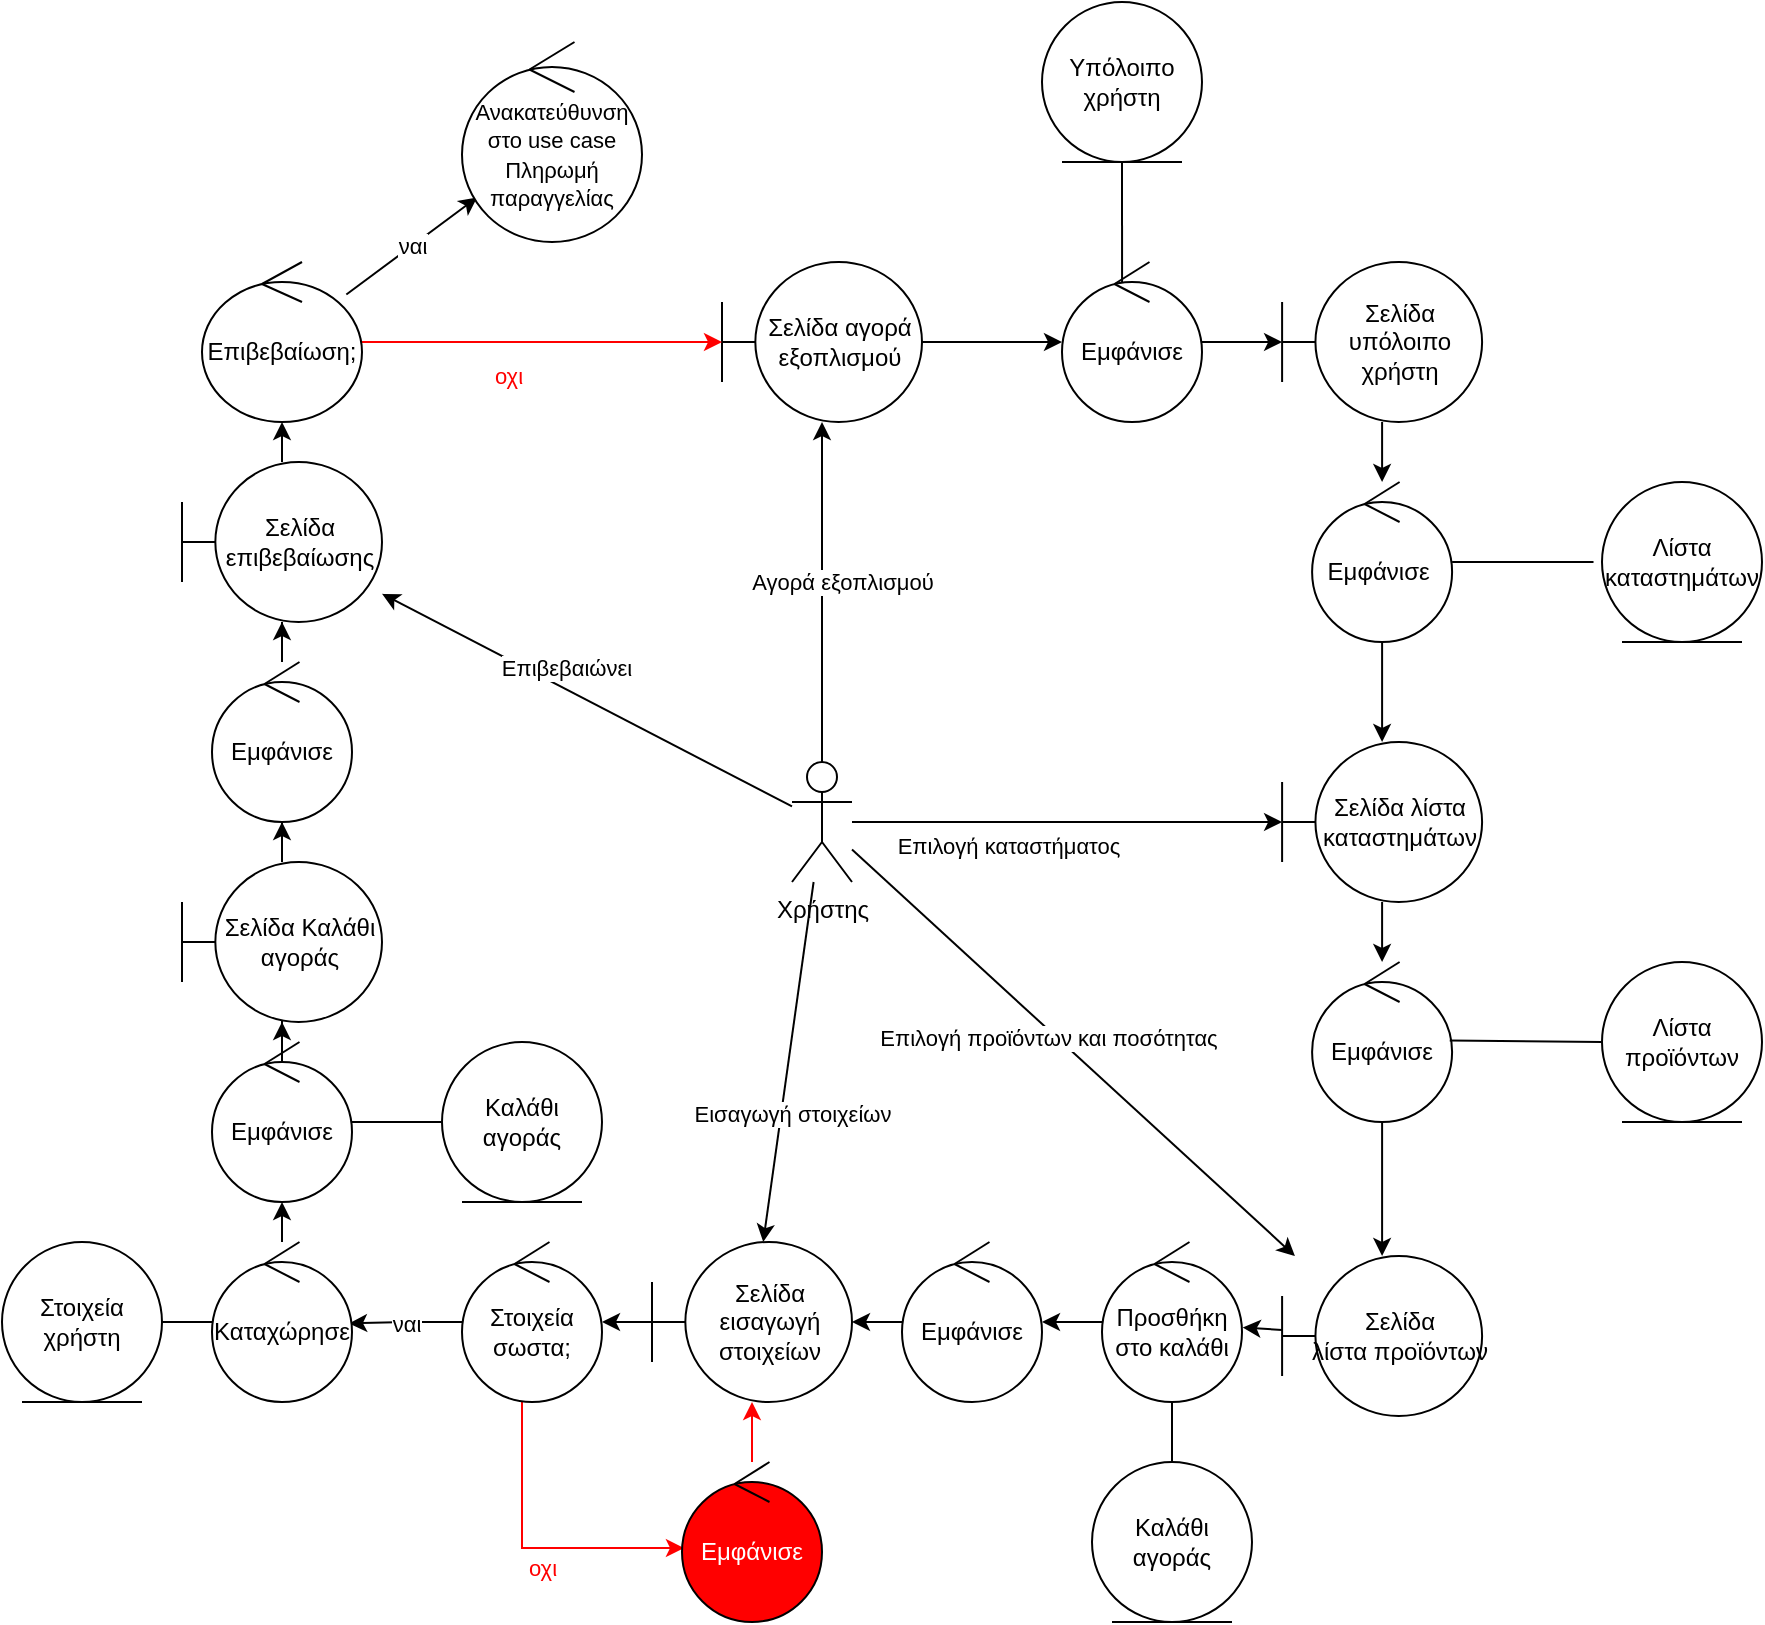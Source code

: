 <mxfile version="21.2.9" type="device">
  <diagram name="Σελίδα-1" id="FGW1QGgAFWrMdD9JjJ1D">
    <mxGraphModel dx="704" dy="753" grid="1" gridSize="10" guides="1" tooltips="1" connect="1" arrows="1" fold="1" page="1" pageScale="1" pageWidth="1169" pageHeight="1654" math="0" shadow="0">
      <root>
        <mxCell id="0" />
        <mxCell id="1" parent="0" />
        <mxCell id="D7mrrMedz6HR9OCFB-Vp-4" value="" style="rounded=0;orthogonalLoop=1;jettySize=auto;html=1;fillColor=#FF0000;strokeColor=#000000;fontColor=#000000;" parent="1" source="D7mrrMedz6HR9OCFB-Vp-1" target="D7mrrMedz6HR9OCFB-Vp-3" edge="1">
          <mxGeometry relative="1" as="geometry" />
        </mxCell>
        <mxCell id="D7mrrMedz6HR9OCFB-Vp-5" value="&lt;font&gt;Αγορά εξοπλισμού&lt;/font&gt;" style="edgeLabel;html=1;align=center;verticalAlign=middle;resizable=0;points=[];fontColor=#000000;" parent="D7mrrMedz6HR9OCFB-Vp-4" vertex="1" connectable="0">
          <mxGeometry x="0.172" y="-4" relative="1" as="geometry">
            <mxPoint x="6" y="9" as="offset" />
          </mxGeometry>
        </mxCell>
        <mxCell id="D7mrrMedz6HR9OCFB-Vp-19" value="" style="edgeStyle=none;rounded=0;orthogonalLoop=1;jettySize=auto;html=1;fontColor=#000000;strokeColor=#000000;" parent="1" source="D7mrrMedz6HR9OCFB-Vp-1" target="D7mrrMedz6HR9OCFB-Vp-17" edge="1">
          <mxGeometry relative="1" as="geometry" />
        </mxCell>
        <mxCell id="D7mrrMedz6HR9OCFB-Vp-20" value="Επιλογή καταστήματος" style="edgeLabel;html=1;align=center;verticalAlign=middle;resizable=0;points=[];fontColor=#000000;" parent="D7mrrMedz6HR9OCFB-Vp-19" vertex="1" connectable="0">
          <mxGeometry x="-0.275" y="-2" relative="1" as="geometry">
            <mxPoint y="10" as="offset" />
          </mxGeometry>
        </mxCell>
        <mxCell id="D7mrrMedz6HR9OCFB-Vp-25" value="" style="edgeStyle=none;rounded=0;orthogonalLoop=1;jettySize=auto;html=1;fontColor=#000000;strokeColor=#000000;" parent="1" source="D7mrrMedz6HR9OCFB-Vp-1" target="D7mrrMedz6HR9OCFB-Vp-23" edge="1">
          <mxGeometry relative="1" as="geometry" />
        </mxCell>
        <mxCell id="D7mrrMedz6HR9OCFB-Vp-26" value="Επιλογή προϊόντων και ποσότητας" style="edgeLabel;html=1;align=center;verticalAlign=middle;resizable=0;points=[];fontColor=#000000;" parent="D7mrrMedz6HR9OCFB-Vp-25" vertex="1" connectable="0">
          <mxGeometry x="-0.101" y="-3" relative="1" as="geometry">
            <mxPoint as="offset" />
          </mxGeometry>
        </mxCell>
        <mxCell id="D7mrrMedz6HR9OCFB-Vp-30" value="" style="edgeStyle=none;rounded=0;orthogonalLoop=1;jettySize=auto;html=1;fontColor=#000000;strokeColor=#000000;" parent="1" source="D7mrrMedz6HR9OCFB-Vp-1" target="D7mrrMedz6HR9OCFB-Vp-29" edge="1">
          <mxGeometry relative="1" as="geometry" />
        </mxCell>
        <mxCell id="D7mrrMedz6HR9OCFB-Vp-32" value="Εισαγωγή στοιχείων" style="edgeLabel;html=1;align=center;verticalAlign=middle;resizable=0;points=[];fontColor=#000000;" parent="D7mrrMedz6HR9OCFB-Vp-30" vertex="1" connectable="0">
          <mxGeometry x="-0.124" y="-2" relative="1" as="geometry">
            <mxPoint x="2" y="37" as="offset" />
          </mxGeometry>
        </mxCell>
        <mxCell id="D7mrrMedz6HR9OCFB-Vp-45" value="" style="edgeStyle=none;rounded=0;orthogonalLoop=1;jettySize=auto;html=1;fontColor=#000000;strokeColor=#000000;" parent="1" source="D7mrrMedz6HR9OCFB-Vp-1" target="D7mrrMedz6HR9OCFB-Vp-39" edge="1">
          <mxGeometry relative="1" as="geometry" />
        </mxCell>
        <mxCell id="D7mrrMedz6HR9OCFB-Vp-46" value="Επιβεβαιώνει" style="edgeLabel;html=1;align=center;verticalAlign=middle;resizable=0;points=[];fontColor=#000000;" parent="D7mrrMedz6HR9OCFB-Vp-45" vertex="1" connectable="0">
          <mxGeometry x="0.397" y="-3" relative="1" as="geometry">
            <mxPoint x="29" y="8" as="offset" />
          </mxGeometry>
        </mxCell>
        <mxCell id="D7mrrMedz6HR9OCFB-Vp-1" value="Χρήστης" style="shape=umlActor;verticalLabelPosition=bottom;verticalAlign=top;html=1;outlineConnect=0;fontColor=#000000;" parent="1" vertex="1">
          <mxGeometry x="395" y="500" width="30" height="60" as="geometry" />
        </mxCell>
        <mxCell id="D7mrrMedz6HR9OCFB-Vp-7" value="" style="rounded=0;orthogonalLoop=1;jettySize=auto;html=1;strokeColor=#000000;fontColor=#000000;" parent="1" source="D7mrrMedz6HR9OCFB-Vp-3" target="D7mrrMedz6HR9OCFB-Vp-6" edge="1">
          <mxGeometry relative="1" as="geometry" />
        </mxCell>
        <mxCell id="D7mrrMedz6HR9OCFB-Vp-3" value="&lt;font&gt;Σελίδα αγορά εξοπλισμού&lt;/font&gt;" style="shape=umlBoundary;whiteSpace=wrap;html=1;strokeColor=#000000;fontColor=#000000;" parent="1" vertex="1">
          <mxGeometry x="360" y="250" width="100" height="80" as="geometry" />
        </mxCell>
        <mxCell id="D7mrrMedz6HR9OCFB-Vp-14" value="" style="edgeStyle=none;rounded=0;orthogonalLoop=1;jettySize=auto;html=1;strokeColor=#000000;fontColor=#000000;" parent="1" source="D7mrrMedz6HR9OCFB-Vp-6" target="D7mrrMedz6HR9OCFB-Vp-10" edge="1">
          <mxGeometry relative="1" as="geometry" />
        </mxCell>
        <mxCell id="D7mrrMedz6HR9OCFB-Vp-6" value="&lt;font&gt;Εμφάνισε&lt;/font&gt;" style="ellipse;shape=umlControl;whiteSpace=wrap;html=1;strokeColor=#000000;fontColor=#000000;" parent="1" vertex="1">
          <mxGeometry x="530" y="250" width="70" height="80" as="geometry" />
        </mxCell>
        <mxCell id="D7mrrMedz6HR9OCFB-Vp-16" value="" style="edgeStyle=none;rounded=0;orthogonalLoop=1;jettySize=auto;html=1;strokeColor=#000000;fontColor=#000000;" parent="1" source="D7mrrMedz6HR9OCFB-Vp-10" target="D7mrrMedz6HR9OCFB-Vp-15" edge="1">
          <mxGeometry relative="1" as="geometry" />
        </mxCell>
        <mxCell id="D7mrrMedz6HR9OCFB-Vp-10" value="&lt;font&gt;Σελίδα υπόλοιπο χρήστη&lt;/font&gt;" style="shape=umlBoundary;whiteSpace=wrap;html=1;strokeColor=#000000;fontColor=#000000;" parent="1" vertex="1">
          <mxGeometry x="640.05" y="250" width="100" height="80" as="geometry" />
        </mxCell>
        <mxCell id="D7mrrMedz6HR9OCFB-Vp-18" value="" style="edgeStyle=none;rounded=0;orthogonalLoop=1;jettySize=auto;html=1;strokeColor=#000000;fontColor=#000000;" parent="1" source="D7mrrMedz6HR9OCFB-Vp-15" target="D7mrrMedz6HR9OCFB-Vp-17" edge="1">
          <mxGeometry relative="1" as="geometry" />
        </mxCell>
        <mxCell id="D7mrrMedz6HR9OCFB-Vp-15" value="&lt;font&gt;Εμφάνισε&amp;nbsp;&lt;/font&gt;" style="ellipse;shape=umlControl;whiteSpace=wrap;html=1;strokeColor=#000000;fontColor=#000000;" parent="1" vertex="1">
          <mxGeometry x="655.05" y="360" width="70" height="80" as="geometry" />
        </mxCell>
        <mxCell id="D7mrrMedz6HR9OCFB-Vp-22" value="" style="edgeStyle=none;rounded=0;orthogonalLoop=1;jettySize=auto;html=1;exitX=0.5;exitY=1;exitDx=0;exitDy=0;exitPerimeter=0;strokeColor=#000000;fontColor=#000000;" parent="1" source="D7mrrMedz6HR9OCFB-Vp-17" target="D7mrrMedz6HR9OCFB-Vp-21" edge="1">
          <mxGeometry relative="1" as="geometry" />
        </mxCell>
        <mxCell id="D7mrrMedz6HR9OCFB-Vp-17" value="&lt;font&gt;Σελίδα λίστα καταστημάτων&lt;/font&gt;" style="shape=umlBoundary;whiteSpace=wrap;html=1;strokeColor=#000000;fontColor=#000000;" parent="1" vertex="1">
          <mxGeometry x="640.05" y="490" width="100" height="80" as="geometry" />
        </mxCell>
        <mxCell id="D7mrrMedz6HR9OCFB-Vp-24" value="" style="edgeStyle=none;rounded=0;orthogonalLoop=1;jettySize=auto;html=1;strokeColor=#000000;fontColor=#000000;" parent="1" source="D7mrrMedz6HR9OCFB-Vp-21" target="D7mrrMedz6HR9OCFB-Vp-23" edge="1">
          <mxGeometry relative="1" as="geometry" />
        </mxCell>
        <mxCell id="D7mrrMedz6HR9OCFB-Vp-21" value="Εμφάνισε" style="ellipse;shape=umlControl;whiteSpace=wrap;html=1;strokeColor=#000000;fontColor=#000000;" parent="1" vertex="1">
          <mxGeometry x="655.05" y="600" width="70" height="80" as="geometry" />
        </mxCell>
        <mxCell id="D7mrrMedz6HR9OCFB-Vp-28" value="" style="edgeStyle=none;rounded=0;orthogonalLoop=1;jettySize=auto;html=1;strokeColor=#000000;entryX=1.005;entryY=0.535;entryDx=0;entryDy=0;entryPerimeter=0;fontColor=#000000;" parent="1" source="D7mrrMedz6HR9OCFB-Vp-23" target="clKJnoHxOzagXjwGChe--2" edge="1">
          <mxGeometry relative="1" as="geometry">
            <mxPoint x="619.996" y="782.219" as="targetPoint" />
          </mxGeometry>
        </mxCell>
        <mxCell id="D7mrrMedz6HR9OCFB-Vp-23" value="&lt;font&gt;Σελίδα λίστα&amp;nbsp;προϊόντων&lt;/font&gt;" style="shape=umlBoundary;whiteSpace=wrap;html=1;strokeColor=#000000;fontColor=#000000;" parent="1" vertex="1">
          <mxGeometry x="640.05" y="747" width="100" height="80" as="geometry" />
        </mxCell>
        <mxCell id="D7mrrMedz6HR9OCFB-Vp-31" value="" style="edgeStyle=none;rounded=0;orthogonalLoop=1;jettySize=auto;html=1;strokeColor=#000000;fontColor=#000000;" parent="1" source="D7mrrMedz6HR9OCFB-Vp-27" target="D7mrrMedz6HR9OCFB-Vp-29" edge="1">
          <mxGeometry relative="1" as="geometry">
            <mxPoint x="460" y="780" as="targetPoint" />
            <Array as="points">
              <mxPoint x="470" y="780" />
            </Array>
          </mxGeometry>
        </mxCell>
        <mxCell id="D7mrrMedz6HR9OCFB-Vp-27" value="&lt;font&gt;Εμφάνισε&lt;/font&gt;" style="ellipse;shape=umlControl;whiteSpace=wrap;html=1;strokeColor=#000000;fontColor=#000000;" parent="1" vertex="1">
          <mxGeometry x="450" y="740" width="70" height="80" as="geometry" />
        </mxCell>
        <mxCell id="D7mrrMedz6HR9OCFB-Vp-34" value="" style="edgeStyle=none;rounded=0;orthogonalLoop=1;jettySize=auto;html=1;strokeColor=#000000;fontColor=#000000;" parent="1" source="D7mrrMedz6HR9OCFB-Vp-29" target="D7mrrMedz6HR9OCFB-Vp-33" edge="1">
          <mxGeometry relative="1" as="geometry" />
        </mxCell>
        <mxCell id="D7mrrMedz6HR9OCFB-Vp-29" value="&lt;font&gt;Σελίδα εισαγωγή στοιχείων&lt;/font&gt;" style="shape=umlBoundary;whiteSpace=wrap;html=1;strokeColor=#000000;fontColor=#000000;" parent="1" vertex="1">
          <mxGeometry x="325" y="740" width="100" height="80" as="geometry" />
        </mxCell>
        <mxCell id="D7mrrMedz6HR9OCFB-Vp-35" style="edgeStyle=orthogonalEdgeStyle;rounded=0;orthogonalLoop=1;jettySize=auto;html=1;fontColor=#000000;strokeColor=#FF0000;entryX=0.014;entryY=0.538;entryDx=0;entryDy=0;entryPerimeter=0;" parent="1" source="D7mrrMedz6HR9OCFB-Vp-33" target="XzfS8yWN5sf7uurUM_Dd-1" edge="1">
          <mxGeometry relative="1" as="geometry">
            <Array as="points">
              <mxPoint x="260" y="893" />
            </Array>
            <mxPoint x="320" y="890" as="targetPoint" />
          </mxGeometry>
        </mxCell>
        <mxCell id="D7mrrMedz6HR9OCFB-Vp-36" value="οχι" style="edgeLabel;html=1;align=center;verticalAlign=middle;resizable=0;points=[];fontColor=#FF0000;" parent="D7mrrMedz6HR9OCFB-Vp-35" vertex="1" connectable="0">
          <mxGeometry x="0.082" y="-1" relative="1" as="geometry">
            <mxPoint y="9" as="offset" />
          </mxGeometry>
        </mxCell>
        <mxCell id="D7mrrMedz6HR9OCFB-Vp-38" value="&lt;font&gt;ναι&lt;/font&gt;" style="edgeStyle=orthogonalEdgeStyle;rounded=0;orthogonalLoop=1;jettySize=auto;html=1;strokeColor=#000000;entryX=0.979;entryY=0.509;entryDx=0;entryDy=0;entryPerimeter=0;fontColor=#000000;" parent="1" source="D7mrrMedz6HR9OCFB-Vp-33" target="7Z9PGxr5iKdYBE7yg34v-6" edge="1">
          <mxGeometry relative="1" as="geometry">
            <mxPoint x="210" y="750" as="targetPoint" />
          </mxGeometry>
        </mxCell>
        <mxCell id="D7mrrMedz6HR9OCFB-Vp-33" value="&lt;font&gt;Στοιχεία σωστα;&lt;/font&gt;" style="ellipse;shape=umlControl;whiteSpace=wrap;html=1;strokeColor=#000000;fontColor=#000000;" parent="1" vertex="1">
          <mxGeometry x="230" y="740" width="70" height="80" as="geometry" />
        </mxCell>
        <mxCell id="7Z9PGxr5iKdYBE7yg34v-5" value="" style="edgeStyle=orthogonalEdgeStyle;rounded=0;orthogonalLoop=1;jettySize=auto;html=1;fontColor=#000000;strokeColor=#000000;" parent="1" source="D7mrrMedz6HR9OCFB-Vp-37" target="clKJnoHxOzagXjwGChe--5" edge="1">
          <mxGeometry relative="1" as="geometry" />
        </mxCell>
        <mxCell id="D7mrrMedz6HR9OCFB-Vp-37" value="&lt;font&gt;Εμφάνισε&lt;/font&gt;" style="ellipse;shape=umlControl;whiteSpace=wrap;html=1;strokeColor=#000000;fontColor=#000000;" parent="1" vertex="1">
          <mxGeometry x="105" y="640" width="70" height="80" as="geometry" />
        </mxCell>
        <mxCell id="D7mrrMedz6HR9OCFB-Vp-42" value="" style="rounded=0;orthogonalLoop=1;jettySize=auto;html=1;strokeColor=#000000;fontColor=#000000;" parent="1" source="D7mrrMedz6HR9OCFB-Vp-39" target="D7mrrMedz6HR9OCFB-Vp-41" edge="1">
          <mxGeometry relative="1" as="geometry" />
        </mxCell>
        <mxCell id="D7mrrMedz6HR9OCFB-Vp-39" value="&lt;font&gt;Σελίδα επιβεβαίωσης&lt;/font&gt;" style="shape=umlBoundary;whiteSpace=wrap;html=1;strokeColor=#000000;fontColor=#000000;" parent="1" vertex="1">
          <mxGeometry x="90" y="350" width="100" height="80" as="geometry" />
        </mxCell>
        <mxCell id="D7mrrMedz6HR9OCFB-Vp-43" value="" style="edgeStyle=none;rounded=0;orthogonalLoop=1;jettySize=auto;html=1;fontColor=#000000;strokeColor=#FF0000;" parent="1" source="D7mrrMedz6HR9OCFB-Vp-41" target="D7mrrMedz6HR9OCFB-Vp-3" edge="1">
          <mxGeometry relative="1" as="geometry" />
        </mxCell>
        <mxCell id="D7mrrMedz6HR9OCFB-Vp-44" value="οχι" style="edgeLabel;html=1;align=center;verticalAlign=middle;resizable=0;points=[];fontColor=#FF0000;" parent="D7mrrMedz6HR9OCFB-Vp-43" vertex="1" connectable="0">
          <mxGeometry x="-0.208" relative="1" as="geometry">
            <mxPoint x="1" y="17" as="offset" />
          </mxGeometry>
        </mxCell>
        <mxCell id="D7mrrMedz6HR9OCFB-Vp-48" value="" style="edgeStyle=none;rounded=0;orthogonalLoop=1;jettySize=auto;html=1;fontColor=#000000;" parent="1" edge="1">
          <mxGeometry relative="1" as="geometry">
            <mxPoint x="148.002" y="320.07" as="sourcePoint" />
            <mxPoint x="148.889" y="320.0" as="targetPoint" />
          </mxGeometry>
        </mxCell>
        <mxCell id="clKJnoHxOzagXjwGChe--10" value="ναι" style="rounded=0;orthogonalLoop=1;jettySize=auto;html=1;strokeColor=#000000;fontColor=#000000;fillColor=#FF0000;" parent="1" source="D7mrrMedz6HR9OCFB-Vp-41" target="clKJnoHxOzagXjwGChe--9" edge="1">
          <mxGeometry relative="1" as="geometry" />
        </mxCell>
        <mxCell id="D7mrrMedz6HR9OCFB-Vp-41" value="&lt;font&gt;Επιβεβαίωση;&lt;/font&gt;" style="ellipse;shape=umlControl;whiteSpace=wrap;html=1;strokeColor=#000000;fontColor=#000000;" parent="1" vertex="1">
          <mxGeometry x="100" y="250" width="80" height="80" as="geometry" />
        </mxCell>
        <mxCell id="clKJnoHxOzagXjwGChe--1" value="Καλάθι αγοράς" style="ellipse;shape=umlEntity;whiteSpace=wrap;html=1;strokeColor=#000000;fontColor=#000000;" parent="1" vertex="1">
          <mxGeometry x="545" y="850" width="80" height="80" as="geometry" />
        </mxCell>
        <mxCell id="clKJnoHxOzagXjwGChe--3" value="" style="edgeStyle=orthogonalEdgeStyle;rounded=0;orthogonalLoop=1;jettySize=auto;html=1;strokeColor=#000000;fontColor=#000000;fillColor=#FF0000;" parent="1" source="clKJnoHxOzagXjwGChe--2" target="D7mrrMedz6HR9OCFB-Vp-27" edge="1">
          <mxGeometry relative="1" as="geometry" />
        </mxCell>
        <mxCell id="clKJnoHxOzagXjwGChe--4" value="" style="edgeStyle=orthogonalEdgeStyle;rounded=0;orthogonalLoop=1;jettySize=auto;html=1;strokeColor=#000000;fontColor=#000000;fillColor=#FF0000;endArrow=none;endFill=0;" parent="1" source="clKJnoHxOzagXjwGChe--2" target="clKJnoHxOzagXjwGChe--1" edge="1">
          <mxGeometry relative="1" as="geometry" />
        </mxCell>
        <mxCell id="clKJnoHxOzagXjwGChe--2" value="Προσθήκη στο καλάθι" style="ellipse;shape=umlControl;whiteSpace=wrap;html=1;strokeColor=#000000;fontColor=#000000;" parent="1" vertex="1">
          <mxGeometry x="550" y="740" width="70" height="80" as="geometry" />
        </mxCell>
        <mxCell id="clKJnoHxOzagXjwGChe--7" value="" style="edgeStyle=orthogonalEdgeStyle;rounded=0;orthogonalLoop=1;jettySize=auto;html=1;strokeColor=#000000;fontColor=#000000;fillColor=#FF0000;" parent="1" source="clKJnoHxOzagXjwGChe--5" target="clKJnoHxOzagXjwGChe--6" edge="1">
          <mxGeometry relative="1" as="geometry" />
        </mxCell>
        <mxCell id="clKJnoHxOzagXjwGChe--5" value="Σελίδα Καλάθι αγοράς" style="shape=umlBoundary;whiteSpace=wrap;html=1;strokeColor=#000000;fontColor=#000000;" parent="1" vertex="1">
          <mxGeometry x="90" y="550" width="100" height="80" as="geometry" />
        </mxCell>
        <mxCell id="clKJnoHxOzagXjwGChe--8" value="" style="edgeStyle=orthogonalEdgeStyle;rounded=0;orthogonalLoop=1;jettySize=auto;html=1;strokeColor=#000000;fontColor=#000000;fillColor=#FF0000;" parent="1" source="clKJnoHxOzagXjwGChe--6" target="D7mrrMedz6HR9OCFB-Vp-39" edge="1">
          <mxGeometry relative="1" as="geometry" />
        </mxCell>
        <mxCell id="clKJnoHxOzagXjwGChe--6" value="Εμφάνισε" style="ellipse;shape=umlControl;whiteSpace=wrap;html=1;strokeColor=#000000;fontColor=#000000;" parent="1" vertex="1">
          <mxGeometry x="105" y="450" width="70" height="80" as="geometry" />
        </mxCell>
        <mxCell id="clKJnoHxOzagXjwGChe--9" value="&lt;font style=&quot;font-size: 11px;&quot;&gt;Ανακατεύθυνση στο use case Πληρωμή παραγγελίας&lt;/font&gt;" style="ellipse;shape=umlControl;whiteSpace=wrap;html=1;strokeColor=#000000;fontColor=#000000;" parent="1" vertex="1">
          <mxGeometry x="230" y="140" width="90" height="100" as="geometry" />
        </mxCell>
        <mxCell id="7Z9PGxr5iKdYBE7yg34v-1" value="Υπόλοιπο χρήστη" style="ellipse;shape=umlEntity;whiteSpace=wrap;html=1;fontColor=#000000;strokeColor=#000000;" parent="1" vertex="1">
          <mxGeometry x="520" y="120" width="80" height="80" as="geometry" />
        </mxCell>
        <mxCell id="7Z9PGxr5iKdYBE7yg34v-2" value="Λίστα καταστημάτων" style="ellipse;shape=umlEntity;whiteSpace=wrap;html=1;fontColor=#000000;strokeColor=#000000;" parent="1" vertex="1">
          <mxGeometry x="800" y="360" width="80" height="80" as="geometry" />
        </mxCell>
        <mxCell id="7Z9PGxr5iKdYBE7yg34v-3" value="Λίστα προϊόντων" style="ellipse;shape=umlEntity;whiteSpace=wrap;html=1;fontColor=#000000;strokeColor=#000000;" parent="1" vertex="1">
          <mxGeometry x="800" y="600" width="80" height="80" as="geometry" />
        </mxCell>
        <mxCell id="7Z9PGxr5iKdYBE7yg34v-4" value="Στοιχεία χρήστη" style="ellipse;shape=umlEntity;whiteSpace=wrap;html=1;fontColor=#000000;strokeColor=#000000;" parent="1" vertex="1">
          <mxGeometry y="740" width="80" height="80" as="geometry" />
        </mxCell>
        <mxCell id="7Z9PGxr5iKdYBE7yg34v-7" value="" style="edgeStyle=orthogonalEdgeStyle;rounded=0;orthogonalLoop=1;jettySize=auto;html=1;fontColor=#000000;strokeColor=#000000;" parent="1" source="7Z9PGxr5iKdYBE7yg34v-6" edge="1">
          <mxGeometry relative="1" as="geometry">
            <mxPoint x="140" y="720" as="targetPoint" />
          </mxGeometry>
        </mxCell>
        <mxCell id="7Z9PGxr5iKdYBE7yg34v-8" value="" style="edgeStyle=orthogonalEdgeStyle;rounded=0;orthogonalLoop=1;jettySize=auto;html=1;endArrow=none;endFill=0;fontColor=#000000;strokeColor=#000000;" parent="1" source="7Z9PGxr5iKdYBE7yg34v-6" target="7Z9PGxr5iKdYBE7yg34v-4" edge="1">
          <mxGeometry relative="1" as="geometry" />
        </mxCell>
        <mxCell id="7Z9PGxr5iKdYBE7yg34v-6" value="Καταχώρησε" style="ellipse;shape=umlControl;whiteSpace=wrap;html=1;fontColor=#000000;strokeColor=#000000;" parent="1" vertex="1">
          <mxGeometry x="105" y="740" width="70" height="80" as="geometry" />
        </mxCell>
        <mxCell id="7Z9PGxr5iKdYBE7yg34v-9" value="" style="endArrow=none;html=1;rounded=0;entryX=0;entryY=0.5;entryDx=0;entryDy=0;exitX=0.983;exitY=0.49;exitDx=0;exitDy=0;exitPerimeter=0;fontColor=#000000;strokeColor=#000000;" parent="1" source="D7mrrMedz6HR9OCFB-Vp-21" target="7Z9PGxr5iKdYBE7yg34v-3" edge="1">
          <mxGeometry width="50" height="50" relative="1" as="geometry">
            <mxPoint x="730" y="640" as="sourcePoint" />
            <mxPoint x="790" y="590" as="targetPoint" />
          </mxGeometry>
        </mxCell>
        <mxCell id="7Z9PGxr5iKdYBE7yg34v-10" value="" style="endArrow=none;html=1;rounded=0;fontColor=#000000;strokeColor=#000000;" parent="1" source="D7mrrMedz6HR9OCFB-Vp-15" edge="1">
          <mxGeometry width="50" height="50" relative="1" as="geometry">
            <mxPoint x="725.05" y="450" as="sourcePoint" />
            <mxPoint x="795.761" y="400" as="targetPoint" />
          </mxGeometry>
        </mxCell>
        <mxCell id="7Z9PGxr5iKdYBE7yg34v-11" value="" style="endArrow=none;html=1;rounded=0;exitX=0.429;exitY=0.125;exitDx=0;exitDy=0;exitPerimeter=0;fontColor=#000000;strokeColor=#000000;" parent="1" source="D7mrrMedz6HR9OCFB-Vp-6" edge="1">
          <mxGeometry width="50" height="50" relative="1" as="geometry">
            <mxPoint x="510" y="250" as="sourcePoint" />
            <mxPoint x="560" y="200" as="targetPoint" />
          </mxGeometry>
        </mxCell>
        <mxCell id="7Z9PGxr5iKdYBE7yg34v-12" value="Καλάθι αγοράς" style="ellipse;shape=umlEntity;whiteSpace=wrap;html=1;strokeColor=#000000;fontColor=#000000;" parent="1" vertex="1">
          <mxGeometry x="220" y="640" width="80" height="80" as="geometry" />
        </mxCell>
        <mxCell id="7Z9PGxr5iKdYBE7yg34v-13" value="" style="endArrow=none;html=1;rounded=0;fontColor=#000000;strokeColor=#000000;" parent="1" edge="1">
          <mxGeometry width="50" height="50" relative="1" as="geometry">
            <mxPoint x="175" y="680" as="sourcePoint" />
            <mxPoint x="220" y="680" as="targetPoint" />
          </mxGeometry>
        </mxCell>
        <mxCell id="XzfS8yWN5sf7uurUM_Dd-2" value="" style="edgeStyle=orthogonalEdgeStyle;rounded=0;orthogonalLoop=1;jettySize=auto;html=1;strokeColor=#FF0000;" parent="1" source="XzfS8yWN5sf7uurUM_Dd-1" target="D7mrrMedz6HR9OCFB-Vp-29" edge="1">
          <mxGeometry relative="1" as="geometry" />
        </mxCell>
        <mxCell id="XzfS8yWN5sf7uurUM_Dd-1" value="&lt;font color=&quot;#ffffff&quot;&gt;Εμφάνισε&lt;/font&gt;" style="ellipse;shape=umlControl;whiteSpace=wrap;html=1;fillColor=#FF0000;" parent="1" vertex="1">
          <mxGeometry x="340" y="850" width="70" height="80" as="geometry" />
        </mxCell>
      </root>
    </mxGraphModel>
  </diagram>
</mxfile>
